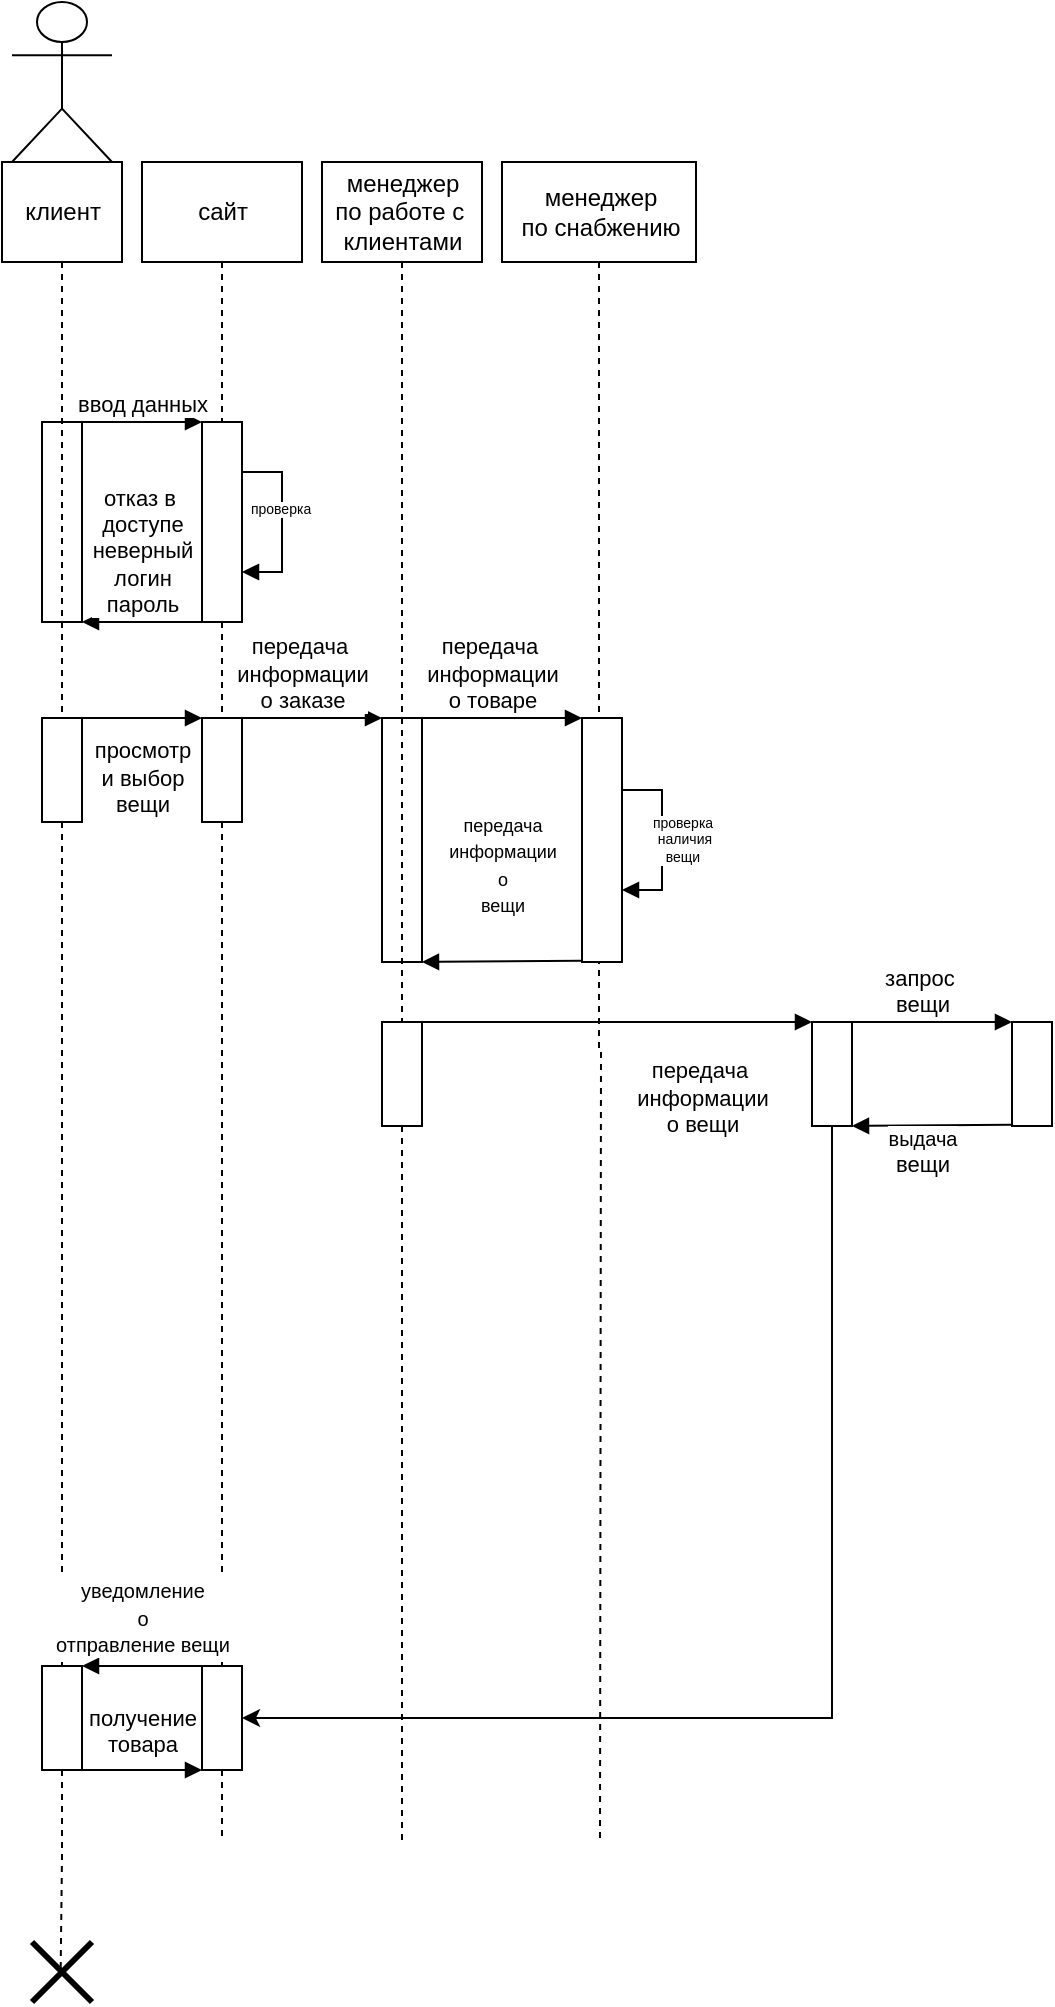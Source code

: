 <mxfile version="20.7.4" type="device"><diagram id="9J13AJUXbCIViL_VVK9h" name="Страница 1"><mxGraphModel dx="930" dy="1693" grid="1" gridSize="10" guides="1" tooltips="1" connect="1" arrows="1" fold="1" page="1" pageScale="1" pageWidth="827" pageHeight="1169" math="0" shadow="0"><root><mxCell id="0"/><mxCell id="1" parent="0"/><mxCell id="j3O75RDXrXqHitIenugl-1" value="" style="shape=umlActor;verticalLabelPosition=bottom;verticalAlign=top;html=1;outlineConnect=0;" vertex="1" parent="1"><mxGeometry x="95" y="-1150" width="50" height="80" as="geometry"/></mxCell><mxCell id="j3O75RDXrXqHitIenugl-2" style="edgeStyle=orthogonalEdgeStyle;rounded=0;orthogonalLoop=1;jettySize=auto;html=1;dashed=1;endArrow=none;endFill=0;startArrow=none;" edge="1" parent="1" source="j3O75RDXrXqHitIenugl-33"><mxGeometry relative="1" as="geometry"><mxPoint x="290" y="-230.0" as="targetPoint"/></mxGeometry></mxCell><mxCell id="j3O75RDXrXqHitIenugl-3" value="менеджер&lt;br&gt;по работе с&amp;nbsp;&lt;br&gt;клиентами" style="html=1;" vertex="1" parent="1"><mxGeometry x="250" y="-1070" width="80" height="50" as="geometry"/></mxCell><mxCell id="j3O75RDXrXqHitIenugl-4" style="edgeStyle=orthogonalEdgeStyle;rounded=0;orthogonalLoop=1;jettySize=auto;html=1;dashed=1;endArrow=none;endFill=0;" edge="1" parent="1" source="j3O75RDXrXqHitIenugl-5"><mxGeometry relative="1" as="geometry"><mxPoint x="389" y="-230.0" as="targetPoint"/></mxGeometry></mxCell><mxCell id="j3O75RDXrXqHitIenugl-5" value="менеджер&lt;br&gt;по снабжению" style="html=1;" vertex="1" parent="1"><mxGeometry x="340" y="-1070" width="97" height="50" as="geometry"/></mxCell><mxCell id="j3O75RDXrXqHitIenugl-12" style="edgeStyle=orthogonalEdgeStyle;rounded=0;orthogonalLoop=1;jettySize=auto;html=1;dashed=1;endArrow=none;endFill=0;startArrow=none;entryX=0.477;entryY=0.536;entryDx=0;entryDy=0;entryPerimeter=0;" edge="1" parent="1" source="j3O75RDXrXqHitIenugl-53" target="j3O75RDXrXqHitIenugl-57"><mxGeometry relative="1" as="geometry"><mxPoint x="120" y="-240" as="targetPoint"/></mxGeometry></mxCell><mxCell id="j3O75RDXrXqHitIenugl-13" value="клиент" style="html=1;" vertex="1" parent="1"><mxGeometry x="90" y="-1070" width="60" height="50" as="geometry"/></mxCell><mxCell id="j3O75RDXrXqHitIenugl-14" style="edgeStyle=orthogonalEdgeStyle;rounded=0;orthogonalLoop=1;jettySize=auto;html=1;dashed=1;endArrow=none;endFill=0;startArrow=none;" edge="1" parent="1" source="j3O75RDXrXqHitIenugl-51"><mxGeometry relative="1" as="geometry"><mxPoint x="200" y="-230.0" as="targetPoint"/></mxGeometry></mxCell><mxCell id="j3O75RDXrXqHitIenugl-15" value="сайт" style="html=1;" vertex="1" parent="1"><mxGeometry x="160" y="-1070" width="80" height="50" as="geometry"/></mxCell><mxCell id="j3O75RDXrXqHitIenugl-16" value="" style="rounded=0;whiteSpace=wrap;html=1;" vertex="1" parent="1"><mxGeometry x="110" y="-940" width="20" height="100" as="geometry"/></mxCell><mxCell id="j3O75RDXrXqHitIenugl-17" value="" style="rounded=0;whiteSpace=wrap;html=1;" vertex="1" parent="1"><mxGeometry x="190" y="-940" width="20" height="100" as="geometry"/></mxCell><mxCell id="j3O75RDXrXqHitIenugl-18" value="" style="edgeStyle=orthogonalEdgeStyle;rounded=0;orthogonalLoop=1;jettySize=auto;html=1;dashed=1;endArrow=none;endFill=0;" edge="1" parent="1" source="j3O75RDXrXqHitIenugl-15" target="j3O75RDXrXqHitIenugl-17"><mxGeometry relative="1" as="geometry"><mxPoint x="200" y="-250" as="targetPoint"/><mxPoint x="200" y="-1020" as="sourcePoint"/></mxGeometry></mxCell><mxCell id="j3O75RDXrXqHitIenugl-19" value="ввод данных" style="html=1;verticalAlign=bottom;endArrow=block;rounded=0;" edge="1" parent="1"><mxGeometry width="80" relative="1" as="geometry"><mxPoint x="130" y="-940" as="sourcePoint"/><mxPoint x="190" y="-940" as="targetPoint"/></mxGeometry></mxCell><mxCell id="j3O75RDXrXqHitIenugl-20" value="отказ в&amp;nbsp;&lt;br&gt;доступе&lt;br&gt;неверный&lt;br&gt;логин &lt;br&gt;пароль" style="html=1;verticalAlign=bottom;endArrow=block;rounded=0;exitX=0;exitY=1;exitDx=0;exitDy=0;entryX=1;entryY=1;entryDx=0;entryDy=0;" edge="1" parent="1" source="j3O75RDXrXqHitIenugl-17" target="j3O75RDXrXqHitIenugl-16"><mxGeometry width="80" relative="1" as="geometry"><mxPoint x="60" y="-890" as="sourcePoint"/><mxPoint x="140" y="-890" as="targetPoint"/></mxGeometry></mxCell><mxCell id="j3O75RDXrXqHitIenugl-21" value="проверка&amp;nbsp;" style="html=1;verticalAlign=bottom;endArrow=block;rounded=0;fontSize=7;entryX=1;entryY=0.75;entryDx=0;entryDy=0;" edge="1" parent="1"><mxGeometry width="80" relative="1" as="geometry"><mxPoint x="210" y="-915" as="sourcePoint"/><mxPoint x="210" y="-865" as="targetPoint"/><Array as="points"><mxPoint x="230" y="-915"/><mxPoint x="230" y="-865"/></Array><mxPoint as="offset"/></mxGeometry></mxCell><mxCell id="j3O75RDXrXqHitIenugl-22" value="" style="rounded=0;whiteSpace=wrap;html=1;" vertex="1" parent="1"><mxGeometry x="110" y="-792" width="20" height="52" as="geometry"/></mxCell><mxCell id="j3O75RDXrXqHitIenugl-23" value="" style="edgeStyle=orthogonalEdgeStyle;rounded=0;orthogonalLoop=1;jettySize=auto;html=1;dashed=1;endArrow=none;endFill=0;" edge="1" parent="1" source="j3O75RDXrXqHitIenugl-13" target="j3O75RDXrXqHitIenugl-22"><mxGeometry relative="1" as="geometry"><mxPoint x="120" y="-240" as="targetPoint"/><mxPoint x="120" y="-1020" as="sourcePoint"/></mxGeometry></mxCell><mxCell id="j3O75RDXrXqHitIenugl-24" value="" style="rounded=0;whiteSpace=wrap;html=1;" vertex="1" parent="1"><mxGeometry x="190" y="-792" width="20" height="52" as="geometry"/></mxCell><mxCell id="j3O75RDXrXqHitIenugl-25" value="" style="edgeStyle=orthogonalEdgeStyle;rounded=0;orthogonalLoop=1;jettySize=auto;html=1;dashed=1;endArrow=none;endFill=0;startArrow=none;" edge="1" parent="1" source="j3O75RDXrXqHitIenugl-17" target="j3O75RDXrXqHitIenugl-24"><mxGeometry relative="1" as="geometry"><mxPoint x="200" y="-250" as="targetPoint"/><mxPoint x="200" y="-840" as="sourcePoint"/></mxGeometry></mxCell><mxCell id="j3O75RDXrXqHitIenugl-26" value="просмотр&lt;br&gt;и выбор &lt;br&gt;вещи" style="html=1;verticalAlign=bottom;endArrow=block;rounded=0;" edge="1" parent="1"><mxGeometry y="-52" width="80" relative="1" as="geometry"><mxPoint x="130" y="-792" as="sourcePoint"/><mxPoint x="190" y="-792" as="targetPoint"/><mxPoint as="offset"/></mxGeometry></mxCell><mxCell id="j3O75RDXrXqHitIenugl-27" value="" style="rounded=0;whiteSpace=wrap;html=1;" vertex="1" parent="1"><mxGeometry x="280" y="-792" width="20" height="122" as="geometry"/></mxCell><mxCell id="j3O75RDXrXqHitIenugl-28" value="передача&amp;nbsp;&lt;br&gt;информации&lt;br&gt;о заказе" style="html=1;verticalAlign=bottom;endArrow=block;rounded=0;entryX=0;entryY=0;entryDx=0;entryDy=0;" edge="1" parent="1" target="j3O75RDXrXqHitIenugl-27"><mxGeometry x="-0.143" width="80" relative="1" as="geometry"><mxPoint x="210" y="-792" as="sourcePoint"/><mxPoint x="270" y="-792" as="targetPoint"/><mxPoint as="offset"/></mxGeometry></mxCell><mxCell id="j3O75RDXrXqHitIenugl-29" value="" style="rounded=0;whiteSpace=wrap;html=1;" vertex="1" parent="1"><mxGeometry x="380" y="-792" width="20" height="122" as="geometry"/></mxCell><mxCell id="j3O75RDXrXqHitIenugl-30" value="передача&amp;nbsp;&lt;br&gt;информации&lt;br&gt;о товаре" style="html=1;verticalAlign=bottom;endArrow=block;rounded=0;entryX=0;entryY=0;entryDx=0;entryDy=0;" edge="1" parent="1" target="j3O75RDXrXqHitIenugl-29"><mxGeometry x="-0.143" width="80" relative="1" as="geometry"><mxPoint x="300" y="-792" as="sourcePoint"/><mxPoint x="370" y="-792" as="targetPoint"/><mxPoint as="offset"/></mxGeometry></mxCell><mxCell id="j3O75RDXrXqHitIenugl-31" value="&lt;font style=&quot;font-size: 9px;&quot;&gt;передача&lt;br&gt;информации&lt;br&gt;о&lt;br&gt;вещи&lt;/font&gt;" style="html=1;verticalAlign=bottom;endArrow=block;rounded=0;exitX=0;exitY=1;exitDx=0;exitDy=0;entryX=1;entryY=1;entryDx=0;entryDy=0;" edge="1" parent="1" target="j3O75RDXrXqHitIenugl-27"><mxGeometry x="-0.004" y="-20" width="80" relative="1" as="geometry"><mxPoint x="380" y="-670.65" as="sourcePoint"/><mxPoint x="320.0" y="-670.65" as="targetPoint"/><mxPoint as="offset"/></mxGeometry></mxCell><mxCell id="j3O75RDXrXqHitIenugl-32" value="проверка&lt;br&gt;&amp;nbsp;наличия&lt;br&gt;вещи" style="html=1;verticalAlign=bottom;endArrow=block;rounded=0;fontSize=7;entryX=1;entryY=0.75;entryDx=0;entryDy=0;" edge="1" parent="1"><mxGeometry x="0.333" y="10" width="80" relative="1" as="geometry"><mxPoint x="400" y="-756" as="sourcePoint"/><mxPoint x="400" y="-706" as="targetPoint"/><Array as="points"><mxPoint x="420" y="-756"/><mxPoint x="420" y="-706"/></Array><mxPoint as="offset"/></mxGeometry></mxCell><mxCell id="j3O75RDXrXqHitIenugl-33" value="" style="rounded=0;whiteSpace=wrap;html=1;" vertex="1" parent="1"><mxGeometry x="280" y="-640" width="20" height="52" as="geometry"/></mxCell><mxCell id="j3O75RDXrXqHitIenugl-34" value="" style="edgeStyle=orthogonalEdgeStyle;rounded=0;orthogonalLoop=1;jettySize=auto;html=1;dashed=1;endArrow=none;endFill=0;" edge="1" parent="1" source="j3O75RDXrXqHitIenugl-3" target="j3O75RDXrXqHitIenugl-33"><mxGeometry relative="1" as="geometry"><mxPoint x="290" y="-230.0" as="targetPoint"/><mxPoint x="290" y="-1020" as="sourcePoint"/></mxGeometry></mxCell><mxCell id="j3O75RDXrXqHitIenugl-35" value="" style="rounded=0;whiteSpace=wrap;html=1;" vertex="1" parent="1"><mxGeometry x="495" y="-640" width="20" height="52" as="geometry"/></mxCell><mxCell id="j3O75RDXrXqHitIenugl-36" value="передача&amp;nbsp;&lt;br&gt;информации&lt;br&gt;о вещи" style="html=1;verticalAlign=bottom;endArrow=block;rounded=0;entryX=0;entryY=0;entryDx=0;entryDy=0;" edge="1" parent="1" target="j3O75RDXrXqHitIenugl-35"><mxGeometry x="0.436" y="-60" width="80" relative="1" as="geometry"><mxPoint x="300" y="-640" as="sourcePoint"/><mxPoint x="380" y="-640" as="targetPoint"/><mxPoint as="offset"/></mxGeometry></mxCell><mxCell id="j3O75RDXrXqHitIenugl-37" value="" style="rounded=0;whiteSpace=wrap;html=1;" vertex="1" parent="1"><mxGeometry x="595" y="-640" width="20" height="52" as="geometry"/></mxCell><mxCell id="j3O75RDXrXqHitIenugl-38" value="запрос&amp;nbsp;&lt;br&gt;вещи" style="html=1;verticalAlign=bottom;endArrow=block;rounded=0;entryX=0;entryY=0;entryDx=0;entryDy=0;" edge="1" parent="1"><mxGeometry x="-0.143" width="80" relative="1" as="geometry"><mxPoint x="515" y="-640" as="sourcePoint"/><mxPoint x="595" y="-640" as="targetPoint"/><mxPoint as="offset"/></mxGeometry></mxCell><mxCell id="j3O75RDXrXqHitIenugl-39" value="&lt;font size=&quot;1&quot;&gt;выдача&lt;br&gt;&lt;/font&gt;вещи" style="html=1;verticalAlign=bottom;endArrow=block;rounded=0;exitX=0;exitY=1;exitDx=0;exitDy=0;entryX=1;entryY=1;entryDx=0;entryDy=0;" edge="1" parent="1"><mxGeometry x="0.131" y="28" width="80" relative="1" as="geometry"><mxPoint x="595" y="-588.65" as="sourcePoint"/><mxPoint x="515" y="-588" as="targetPoint"/><mxPoint as="offset"/></mxGeometry></mxCell><mxCell id="j3O75RDXrXqHitIenugl-51" value="" style="rounded=0;whiteSpace=wrap;html=1;" vertex="1" parent="1"><mxGeometry x="190" y="-318" width="20" height="52" as="geometry"/></mxCell><mxCell id="j3O75RDXrXqHitIenugl-52" value="" style="edgeStyle=orthogonalEdgeStyle;rounded=0;orthogonalLoop=1;jettySize=auto;html=1;dashed=1;endArrow=none;endFill=0;startArrow=none;" edge="1" parent="1" source="j3O75RDXrXqHitIenugl-24" target="j3O75RDXrXqHitIenugl-51"><mxGeometry relative="1" as="geometry"><mxPoint x="200" y="-250" as="targetPoint"/><mxPoint x="200" y="-740.0" as="sourcePoint"/></mxGeometry></mxCell><mxCell id="j3O75RDXrXqHitIenugl-53" value="" style="rounded=0;whiteSpace=wrap;html=1;" vertex="1" parent="1"><mxGeometry x="110" y="-318" width="20" height="52" as="geometry"/></mxCell><mxCell id="j3O75RDXrXqHitIenugl-54" value="" style="edgeStyle=orthogonalEdgeStyle;rounded=0;orthogonalLoop=1;jettySize=auto;html=1;dashed=1;endArrow=none;endFill=0;startArrow=none;" edge="1" parent="1" source="j3O75RDXrXqHitIenugl-22" target="j3O75RDXrXqHitIenugl-53"><mxGeometry relative="1" as="geometry"><mxPoint x="120" y="-240" as="targetPoint"/><mxPoint x="120" y="-740" as="sourcePoint"/></mxGeometry></mxCell><mxCell id="j3O75RDXrXqHitIenugl-55" value="&lt;font size=&quot;1&quot;&gt;уведомление&lt;br&gt;о&lt;br&gt;отправление вещи&lt;br&gt;&lt;/font&gt;" style="html=1;verticalAlign=bottom;endArrow=block;rounded=0;entryX=1;entryY=0;entryDx=0;entryDy=0;exitX=0;exitY=0;exitDx=0;exitDy=0;" edge="1" parent="1" source="j3O75RDXrXqHitIenugl-51"><mxGeometry y="-2" width="80" relative="1" as="geometry"><mxPoint x="146" y="-185" as="sourcePoint"/><mxPoint x="130" y="-318" as="targetPoint"/><mxPoint as="offset"/></mxGeometry></mxCell><mxCell id="j3O75RDXrXqHitIenugl-56" value="получение&lt;br&gt;товара" style="html=1;verticalAlign=bottom;endArrow=block;rounded=0;entryX=0;entryY=1;entryDx=0;entryDy=0;" edge="1" parent="1" target="j3O75RDXrXqHitIenugl-51"><mxGeometry y="4" width="80" relative="1" as="geometry"><mxPoint x="130" y="-266" as="sourcePoint"/><mxPoint x="210" y="-266" as="targetPoint"/><mxPoint as="offset"/></mxGeometry></mxCell><mxCell id="j3O75RDXrXqHitIenugl-57" value="" style="shape=umlDestroy;whiteSpace=wrap;html=1;strokeWidth=3;fontSize=8;" vertex="1" parent="1"><mxGeometry x="105" y="-180" width="30" height="30" as="geometry"/></mxCell><mxCell id="j3O75RDXrXqHitIenugl-59" value="" style="endArrow=classic;html=1;rounded=0;exitX=0.5;exitY=1;exitDx=0;exitDy=0;entryX=1;entryY=0.5;entryDx=0;entryDy=0;" edge="1" parent="1" source="j3O75RDXrXqHitIenugl-35" target="j3O75RDXrXqHitIenugl-51"><mxGeometry width="50" height="50" relative="1" as="geometry"><mxPoint x="420" y="-600" as="sourcePoint"/><mxPoint x="505" y="-480" as="targetPoint"/><Array as="points"><mxPoint x="505" y="-292"/></Array></mxGeometry></mxCell></root></mxGraphModel></diagram></mxfile>